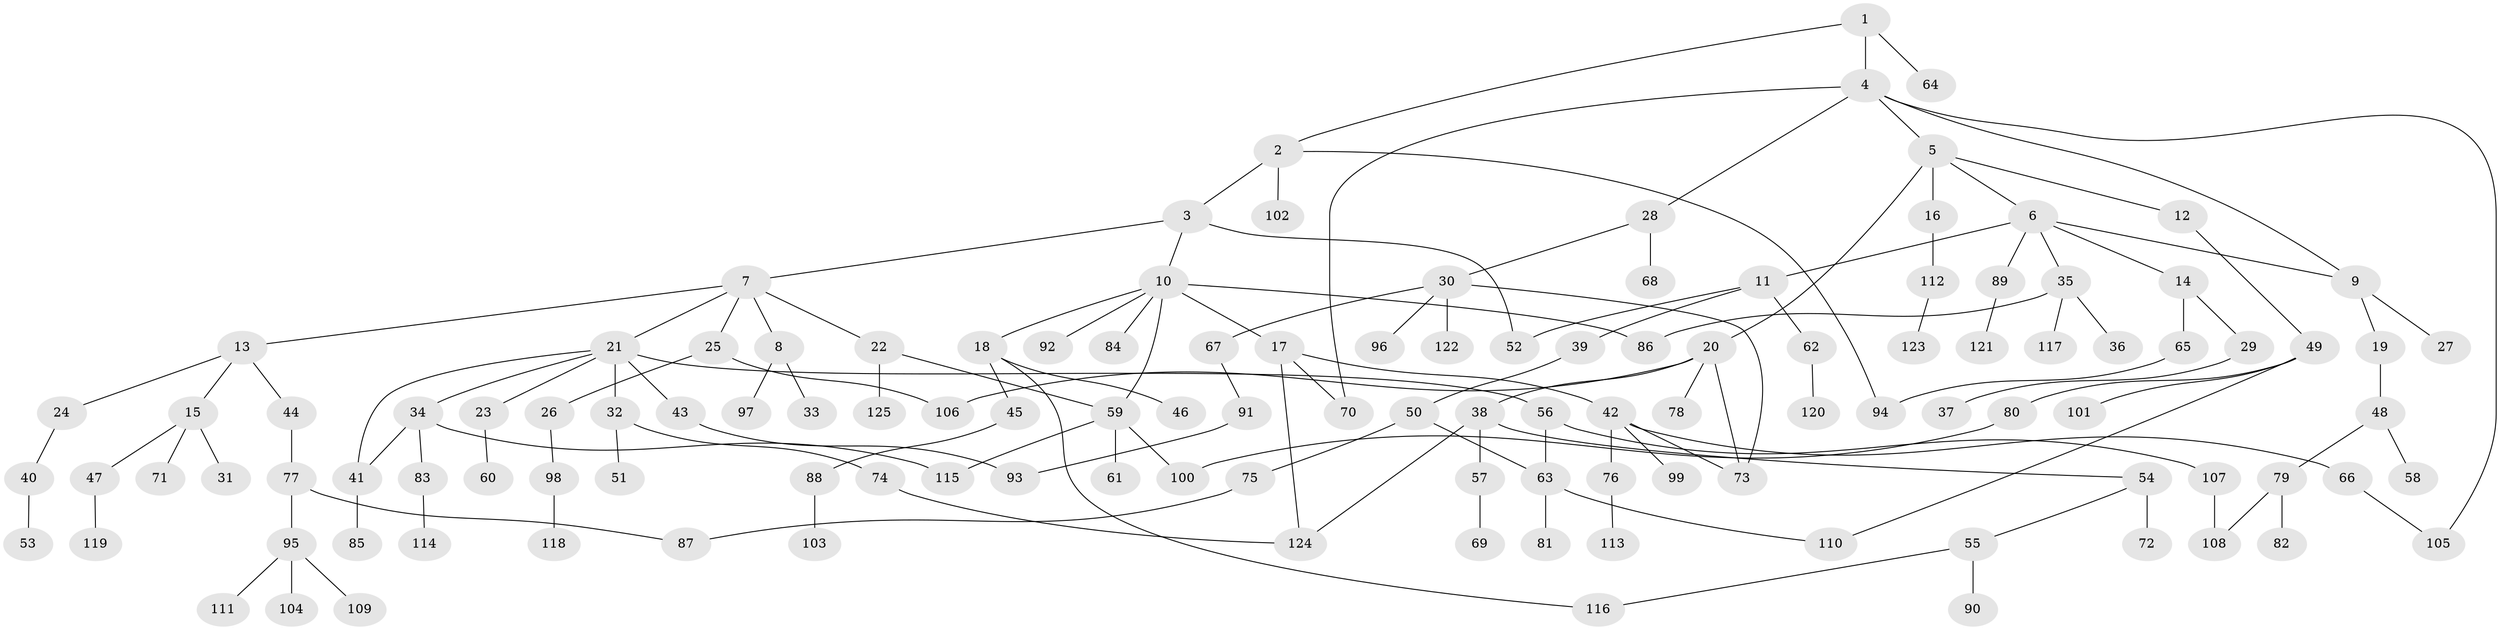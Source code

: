 // coarse degree distribution, {5: 0.034482758620689655, 4: 0.06896551724137931, 8: 0.022988505747126436, 6: 0.022988505747126436, 7: 0.04597701149425287, 2: 0.26436781609195403, 3: 0.13793103448275862, 1: 0.40229885057471265}
// Generated by graph-tools (version 1.1) at 2025/23/03/03/25 07:23:30]
// undirected, 125 vertices, 145 edges
graph export_dot {
graph [start="1"]
  node [color=gray90,style=filled];
  1;
  2;
  3;
  4;
  5;
  6;
  7;
  8;
  9;
  10;
  11;
  12;
  13;
  14;
  15;
  16;
  17;
  18;
  19;
  20;
  21;
  22;
  23;
  24;
  25;
  26;
  27;
  28;
  29;
  30;
  31;
  32;
  33;
  34;
  35;
  36;
  37;
  38;
  39;
  40;
  41;
  42;
  43;
  44;
  45;
  46;
  47;
  48;
  49;
  50;
  51;
  52;
  53;
  54;
  55;
  56;
  57;
  58;
  59;
  60;
  61;
  62;
  63;
  64;
  65;
  66;
  67;
  68;
  69;
  70;
  71;
  72;
  73;
  74;
  75;
  76;
  77;
  78;
  79;
  80;
  81;
  82;
  83;
  84;
  85;
  86;
  87;
  88;
  89;
  90;
  91;
  92;
  93;
  94;
  95;
  96;
  97;
  98;
  99;
  100;
  101;
  102;
  103;
  104;
  105;
  106;
  107;
  108;
  109;
  110;
  111;
  112;
  113;
  114;
  115;
  116;
  117;
  118;
  119;
  120;
  121;
  122;
  123;
  124;
  125;
  1 -- 2;
  1 -- 4;
  1 -- 64;
  2 -- 3;
  2 -- 94;
  2 -- 102;
  3 -- 7;
  3 -- 10;
  3 -- 52;
  4 -- 5;
  4 -- 28;
  4 -- 105;
  4 -- 70;
  4 -- 9;
  5 -- 6;
  5 -- 12;
  5 -- 16;
  5 -- 20;
  6 -- 9;
  6 -- 11;
  6 -- 14;
  6 -- 35;
  6 -- 89;
  7 -- 8;
  7 -- 13;
  7 -- 21;
  7 -- 22;
  7 -- 25;
  8 -- 33;
  8 -- 97;
  9 -- 19;
  9 -- 27;
  10 -- 17;
  10 -- 18;
  10 -- 59;
  10 -- 84;
  10 -- 86;
  10 -- 92;
  11 -- 39;
  11 -- 62;
  11 -- 52;
  12 -- 49;
  13 -- 15;
  13 -- 24;
  13 -- 44;
  14 -- 29;
  14 -- 65;
  15 -- 31;
  15 -- 47;
  15 -- 71;
  16 -- 112;
  17 -- 42;
  17 -- 70;
  17 -- 124;
  18 -- 45;
  18 -- 46;
  18 -- 116;
  19 -- 48;
  20 -- 38;
  20 -- 78;
  20 -- 106;
  20 -- 73;
  21 -- 23;
  21 -- 32;
  21 -- 34;
  21 -- 43;
  21 -- 56;
  21 -- 41;
  22 -- 125;
  22 -- 59;
  23 -- 60;
  24 -- 40;
  25 -- 26;
  25 -- 106;
  26 -- 98;
  28 -- 30;
  28 -- 68;
  29 -- 37;
  30 -- 67;
  30 -- 96;
  30 -- 122;
  30 -- 73;
  32 -- 51;
  32 -- 74;
  34 -- 41;
  34 -- 83;
  34 -- 115;
  35 -- 36;
  35 -- 117;
  35 -- 86;
  38 -- 54;
  38 -- 57;
  38 -- 124;
  39 -- 50;
  40 -- 53;
  41 -- 85;
  42 -- 66;
  42 -- 73;
  42 -- 76;
  42 -- 99;
  43 -- 93;
  44 -- 77;
  45 -- 88;
  47 -- 119;
  48 -- 58;
  48 -- 79;
  49 -- 80;
  49 -- 101;
  49 -- 110;
  50 -- 75;
  50 -- 63;
  54 -- 55;
  54 -- 72;
  55 -- 90;
  55 -- 116;
  56 -- 63;
  56 -- 107;
  57 -- 69;
  59 -- 61;
  59 -- 100;
  59 -- 115;
  62 -- 120;
  63 -- 81;
  63 -- 110;
  65 -- 94;
  66 -- 105;
  67 -- 91;
  74 -- 124;
  75 -- 87;
  76 -- 113;
  77 -- 95;
  77 -- 87;
  79 -- 82;
  79 -- 108;
  80 -- 100;
  83 -- 114;
  88 -- 103;
  89 -- 121;
  91 -- 93;
  95 -- 104;
  95 -- 109;
  95 -- 111;
  98 -- 118;
  107 -- 108;
  112 -- 123;
}
